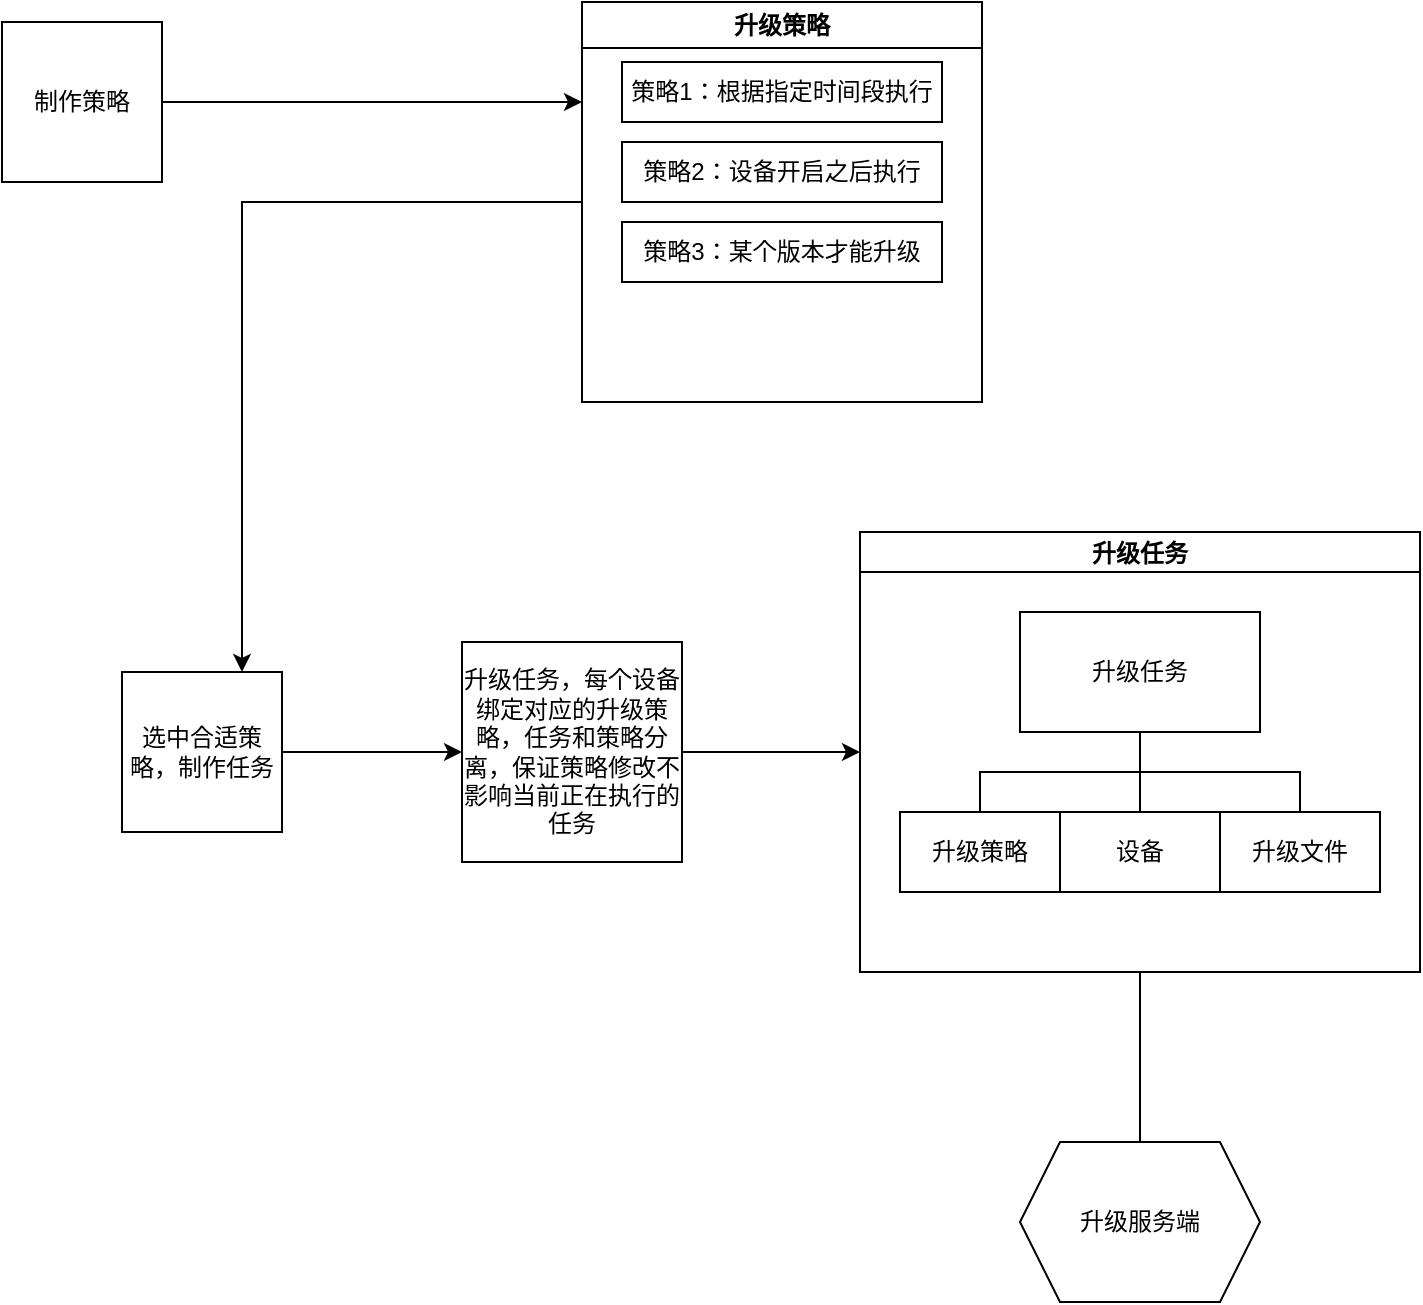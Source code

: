 <mxfile version="20.8.3" type="github">
  <diagram id="EQH2GRXcBi-YafweABZ6" name="第 1 页">
    <mxGraphModel dx="1434" dy="764" grid="1" gridSize="10" guides="1" tooltips="1" connect="1" arrows="1" fold="1" page="1" pageScale="1" pageWidth="827" pageHeight="1169" math="0" shadow="0">
      <root>
        <mxCell id="0" />
        <mxCell id="1" parent="0" />
        <mxCell id="V0qNZTP30eSIRNodx1Qa-37" style="edgeStyle=orthogonalEdgeStyle;rounded=0;orthogonalLoop=1;jettySize=auto;html=1;entryX=0.75;entryY=0;entryDx=0;entryDy=0;" parent="1" source="4qwHuhReM01zFrTv5p3J-1" target="V0qNZTP30eSIRNodx1Qa-21" edge="1">
          <mxGeometry relative="1" as="geometry" />
        </mxCell>
        <mxCell id="4qwHuhReM01zFrTv5p3J-1" value="升级策略" style="swimlane;whiteSpace=wrap;html=1;" parent="1" vertex="1">
          <mxGeometry x="330" y="370" width="200" height="200" as="geometry" />
        </mxCell>
        <mxCell id="V0qNZTP30eSIRNodx1Qa-1" value="策略1：根据指定时间段执行" style="rounded=0;whiteSpace=wrap;html=1;" parent="4qwHuhReM01zFrTv5p3J-1" vertex="1">
          <mxGeometry x="20" y="30" width="160" height="30" as="geometry" />
        </mxCell>
        <mxCell id="V0qNZTP30eSIRNodx1Qa-3" value="策略2：设备开启之后执行" style="rounded=0;whiteSpace=wrap;html=1;" parent="4qwHuhReM01zFrTv5p3J-1" vertex="1">
          <mxGeometry x="20" y="70" width="160" height="30" as="geometry" />
        </mxCell>
        <mxCell id="V0qNZTP30eSIRNodx1Qa-4" value="策略3：某个版本才能升级" style="rounded=0;whiteSpace=wrap;html=1;" parent="4qwHuhReM01zFrTv5p3J-1" vertex="1">
          <mxGeometry x="20" y="110" width="160" height="30" as="geometry" />
        </mxCell>
        <mxCell id="V0qNZTP30eSIRNodx1Qa-8" value="升级服务端" style="shape=hexagon;perimeter=hexagonPerimeter2;whiteSpace=wrap;html=1;fixedSize=1;" parent="1" vertex="1">
          <mxGeometry x="549" y="940" width="120" height="80" as="geometry" />
        </mxCell>
        <mxCell id="V0qNZTP30eSIRNodx1Qa-22" style="edgeStyle=orthogonalEdgeStyle;rounded=0;orthogonalLoop=1;jettySize=auto;html=1;entryX=0;entryY=0.5;entryDx=0;entryDy=0;" parent="1" source="V0qNZTP30eSIRNodx1Qa-21" target="V0qNZTP30eSIRNodx1Qa-23" edge="1">
          <mxGeometry relative="1" as="geometry">
            <mxPoint x="360" y="250" as="targetPoint" />
            <Array as="points" />
          </mxGeometry>
        </mxCell>
        <mxCell id="V0qNZTP30eSIRNodx1Qa-21" value="选中合适策略，制作任务" style="whiteSpace=wrap;html=1;aspect=fixed;" parent="1" vertex="1">
          <mxGeometry x="100" y="705" width="80" height="80" as="geometry" />
        </mxCell>
        <mxCell id="V0qNZTP30eSIRNodx1Qa-33" style="edgeStyle=orthogonalEdgeStyle;rounded=0;orthogonalLoop=1;jettySize=auto;html=1;entryX=0;entryY=0.5;entryDx=0;entryDy=0;" parent="1" source="V0qNZTP30eSIRNodx1Qa-23" target="V0qNZTP30eSIRNodx1Qa-27" edge="1">
          <mxGeometry relative="1" as="geometry" />
        </mxCell>
        <mxCell id="V0qNZTP30eSIRNodx1Qa-23" value="升级任务，每个设备绑定对应的升级策略，任务和策略分离，保证策略修改不影响当前正在执行的任务" style="whiteSpace=wrap;html=1;aspect=fixed;" parent="1" vertex="1">
          <mxGeometry x="270" y="690" width="110" height="110" as="geometry" />
        </mxCell>
        <mxCell id="V0qNZTP30eSIRNodx1Qa-42" style="edgeStyle=elbowEdgeStyle;rounded=0;orthogonalLoop=1;jettySize=auto;html=1;startArrow=none;endArrow=none;entryX=0.5;entryY=0;entryDx=0;entryDy=0;horizontal=1;" parent="1" source="V0qNZTP30eSIRNodx1Qa-27" target="V0qNZTP30eSIRNodx1Qa-8" edge="1">
          <mxGeometry relative="1" as="geometry" />
        </mxCell>
        <mxCell id="V0qNZTP30eSIRNodx1Qa-27" value="升级任务" style="swimlane;startSize=20;horizontal=1;containerType=tree;newEdgeStyle={&quot;edgeStyle&quot;:&quot;elbowEdgeStyle&quot;,&quot;startArrow&quot;:&quot;none&quot;,&quot;endArrow&quot;:&quot;none&quot;};" parent="1" vertex="1">
          <mxGeometry x="469" y="635" width="280" height="220" as="geometry" />
        </mxCell>
        <mxCell id="V0qNZTP30eSIRNodx1Qa-28" value="" style="edgeStyle=elbowEdgeStyle;elbow=vertical;sourcePerimeterSpacing=0;targetPerimeterSpacing=0;startArrow=none;endArrow=none;rounded=0;curved=0;" parent="V0qNZTP30eSIRNodx1Qa-27" source="V0qNZTP30eSIRNodx1Qa-30" target="V0qNZTP30eSIRNodx1Qa-31" edge="1">
          <mxGeometry relative="1" as="geometry" />
        </mxCell>
        <mxCell id="V0qNZTP30eSIRNodx1Qa-29" value="" style="edgeStyle=elbowEdgeStyle;elbow=vertical;sourcePerimeterSpacing=0;targetPerimeterSpacing=0;startArrow=none;endArrow=none;rounded=0;curved=0;" parent="V0qNZTP30eSIRNodx1Qa-27" source="V0qNZTP30eSIRNodx1Qa-30" target="V0qNZTP30eSIRNodx1Qa-32" edge="1">
          <mxGeometry relative="1" as="geometry" />
        </mxCell>
        <UserObject label="升级任务" treeRoot="1" id="V0qNZTP30eSIRNodx1Qa-30">
          <mxCell style="whiteSpace=wrap;html=1;align=center;treeFolding=1;treeMoving=1;newEdgeStyle={&quot;edgeStyle&quot;:&quot;elbowEdgeStyle&quot;,&quot;startArrow&quot;:&quot;none&quot;,&quot;endArrow&quot;:&quot;none&quot;};" parent="V0qNZTP30eSIRNodx1Qa-27" vertex="1">
            <mxGeometry x="80" y="40" width="120" height="60" as="geometry" />
          </mxCell>
        </UserObject>
        <mxCell id="V0qNZTP30eSIRNodx1Qa-31" value="升级策略" style="whiteSpace=wrap;html=1;align=center;verticalAlign=middle;treeFolding=1;treeMoving=1;newEdgeStyle={&quot;edgeStyle&quot;:&quot;elbowEdgeStyle&quot;,&quot;startArrow&quot;:&quot;none&quot;,&quot;endArrow&quot;:&quot;none&quot;};" parent="V0qNZTP30eSIRNodx1Qa-27" vertex="1">
          <mxGeometry x="20" y="140" width="80" height="40" as="geometry" />
        </mxCell>
        <mxCell id="V0qNZTP30eSIRNodx1Qa-32" value="升级文件" style="whiteSpace=wrap;html=1;align=center;verticalAlign=middle;treeFolding=1;treeMoving=1;newEdgeStyle={&quot;edgeStyle&quot;:&quot;elbowEdgeStyle&quot;,&quot;startArrow&quot;:&quot;none&quot;,&quot;endArrow&quot;:&quot;none&quot;};" parent="V0qNZTP30eSIRNodx1Qa-27" vertex="1">
          <mxGeometry x="180" y="140" width="80" height="40" as="geometry" />
        </mxCell>
        <mxCell id="V0qNZTP30eSIRNodx1Qa-34" value="" style="edgeStyle=elbowEdgeStyle;elbow=vertical;sourcePerimeterSpacing=0;targetPerimeterSpacing=0;startArrow=none;endArrow=none;rounded=0;curved=0;" parent="V0qNZTP30eSIRNodx1Qa-27" source="V0qNZTP30eSIRNodx1Qa-30" target="V0qNZTP30eSIRNodx1Qa-35" edge="1">
          <mxGeometry relative="1" as="geometry">
            <mxPoint x="609" y="735" as="sourcePoint" />
          </mxGeometry>
        </mxCell>
        <mxCell id="V0qNZTP30eSIRNodx1Qa-35" value="设备" style="whiteSpace=wrap;html=1;align=center;verticalAlign=middle;treeFolding=1;treeMoving=1;newEdgeStyle={&quot;edgeStyle&quot;:&quot;elbowEdgeStyle&quot;,&quot;startArrow&quot;:&quot;none&quot;,&quot;endArrow&quot;:&quot;none&quot;};" parent="V0qNZTP30eSIRNodx1Qa-27" vertex="1">
          <mxGeometry x="100" y="140" width="80" height="40" as="geometry" />
        </mxCell>
        <mxCell id="V0qNZTP30eSIRNodx1Qa-38" style="edgeStyle=orthogonalEdgeStyle;rounded=0;orthogonalLoop=1;jettySize=auto;html=1;entryX=0;entryY=0.25;entryDx=0;entryDy=0;" parent="1" source="V0qNZTP30eSIRNodx1Qa-36" target="4qwHuhReM01zFrTv5p3J-1" edge="1">
          <mxGeometry relative="1" as="geometry" />
        </mxCell>
        <mxCell id="V0qNZTP30eSIRNodx1Qa-36" value="制作策略" style="whiteSpace=wrap;html=1;aspect=fixed;" parent="1" vertex="1">
          <mxGeometry x="40" y="380" width="80" height="80" as="geometry" />
        </mxCell>
      </root>
    </mxGraphModel>
  </diagram>
</mxfile>
